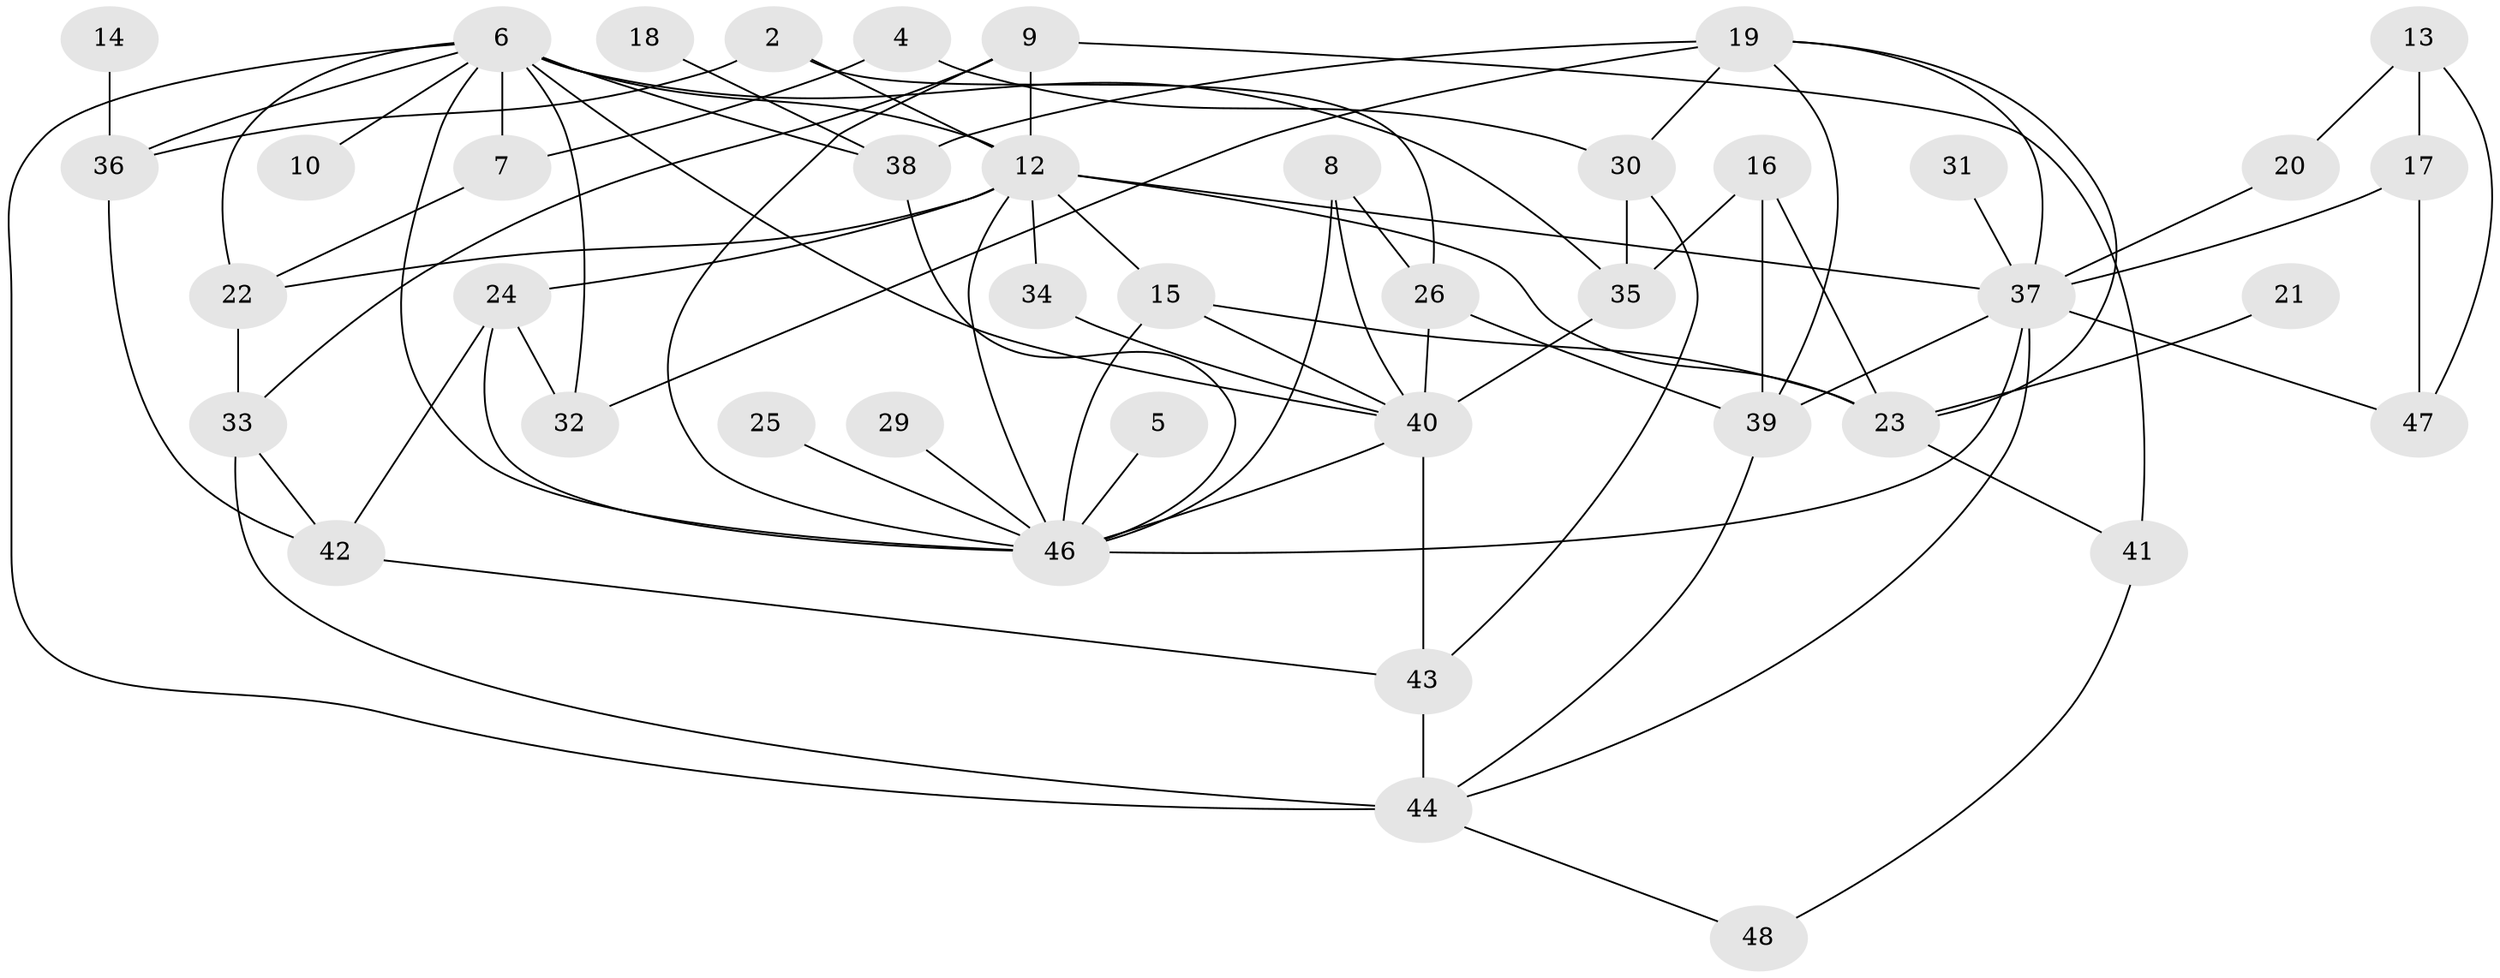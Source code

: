 // original degree distribution, {1: 0.14736842105263157, 6: 0.042105263157894736, 4: 0.10526315789473684, 3: 0.3157894736842105, 7: 0.031578947368421054, 0: 0.05263157894736842, 2: 0.23157894736842105, 5: 0.07368421052631578}
// Generated by graph-tools (version 1.1) at 2025/25/03/09/25 03:25:16]
// undirected, 42 vertices, 82 edges
graph export_dot {
graph [start="1"]
  node [color=gray90,style=filled];
  2;
  4;
  5;
  6;
  7;
  8;
  9;
  10;
  12;
  13;
  14;
  15;
  16;
  17;
  18;
  19;
  20;
  21;
  22;
  23;
  24;
  25;
  26;
  29;
  30;
  31;
  32;
  33;
  34;
  35;
  36;
  37;
  38;
  39;
  40;
  41;
  42;
  43;
  44;
  46;
  47;
  48;
  2 -- 12 [weight=1.0];
  2 -- 26 [weight=1.0];
  2 -- 36 [weight=1.0];
  4 -- 7 [weight=1.0];
  4 -- 30 [weight=1.0];
  5 -- 46 [weight=1.0];
  6 -- 7 [weight=1.0];
  6 -- 10 [weight=1.0];
  6 -- 12 [weight=1.0];
  6 -- 22 [weight=1.0];
  6 -- 32 [weight=1.0];
  6 -- 35 [weight=1.0];
  6 -- 36 [weight=1.0];
  6 -- 38 [weight=1.0];
  6 -- 40 [weight=1.0];
  6 -- 44 [weight=1.0];
  6 -- 46 [weight=1.0];
  7 -- 22 [weight=1.0];
  8 -- 26 [weight=1.0];
  8 -- 40 [weight=1.0];
  8 -- 46 [weight=1.0];
  9 -- 12 [weight=2.0];
  9 -- 33 [weight=1.0];
  9 -- 41 [weight=1.0];
  9 -- 46 [weight=1.0];
  12 -- 15 [weight=1.0];
  12 -- 22 [weight=1.0];
  12 -- 23 [weight=1.0];
  12 -- 24 [weight=1.0];
  12 -- 34 [weight=1.0];
  12 -- 37 [weight=1.0];
  12 -- 46 [weight=1.0];
  13 -- 17 [weight=1.0];
  13 -- 20 [weight=1.0];
  13 -- 47 [weight=1.0];
  14 -- 36 [weight=1.0];
  15 -- 23 [weight=1.0];
  15 -- 40 [weight=1.0];
  15 -- 46 [weight=2.0];
  16 -- 23 [weight=1.0];
  16 -- 35 [weight=1.0];
  16 -- 39 [weight=1.0];
  17 -- 37 [weight=1.0];
  17 -- 47 [weight=1.0];
  18 -- 38 [weight=1.0];
  19 -- 23 [weight=1.0];
  19 -- 30 [weight=1.0];
  19 -- 32 [weight=1.0];
  19 -- 37 [weight=1.0];
  19 -- 38 [weight=1.0];
  19 -- 39 [weight=1.0];
  20 -- 37 [weight=1.0];
  21 -- 23 [weight=1.0];
  22 -- 33 [weight=1.0];
  23 -- 41 [weight=1.0];
  24 -- 32 [weight=1.0];
  24 -- 42 [weight=1.0];
  24 -- 46 [weight=1.0];
  25 -- 46 [weight=1.0];
  26 -- 39 [weight=1.0];
  26 -- 40 [weight=1.0];
  29 -- 46 [weight=1.0];
  30 -- 35 [weight=2.0];
  30 -- 43 [weight=1.0];
  31 -- 37 [weight=1.0];
  33 -- 42 [weight=1.0];
  33 -- 44 [weight=2.0];
  34 -- 40 [weight=1.0];
  35 -- 40 [weight=1.0];
  36 -- 42 [weight=1.0];
  37 -- 39 [weight=1.0];
  37 -- 44 [weight=1.0];
  37 -- 46 [weight=1.0];
  37 -- 47 [weight=1.0];
  38 -- 46 [weight=1.0];
  39 -- 44 [weight=1.0];
  40 -- 43 [weight=1.0];
  40 -- 46 [weight=1.0];
  41 -- 48 [weight=1.0];
  42 -- 43 [weight=1.0];
  43 -- 44 [weight=1.0];
  44 -- 48 [weight=1.0];
}
